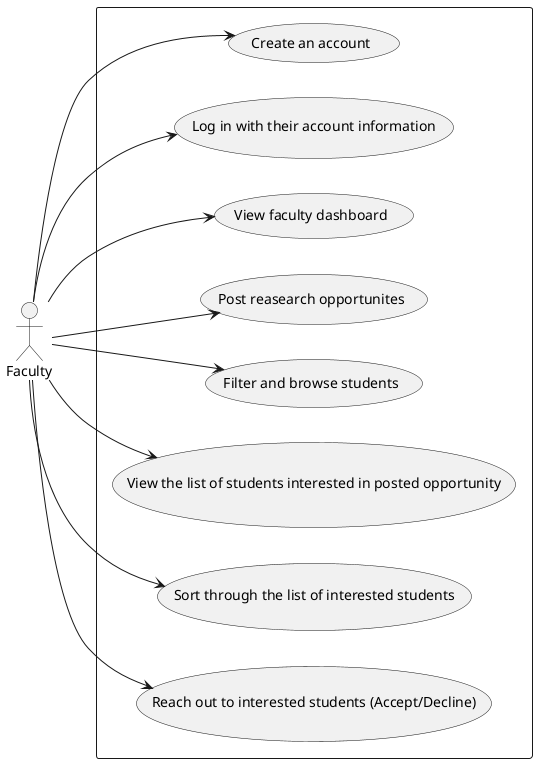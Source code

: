 @startuml
left to right direction
actor "Faculty" as prof
rectangle {
  usecase "Create an account" as UC1
  usecase "Log in with their account information" as UC2
  usecase "View faculty dashboard" as UC3
  usecase "Post reasearch opportunites" as UC4
  usecase "Filter and browse students" as UC5
  usecase "View the list of students interested in posted opportunity" as UC6
  usecase "Sort through the list of interested students" as UC7
  usecase "Reach out to interested students (Accept/Decline)" as UC8
}
prof --> UC1
prof --> UC2
prof --> UC3
prof --> UC4
prof --> UC5
prof --> UC6
prof --> UC7
prof --> UC8
@enduml